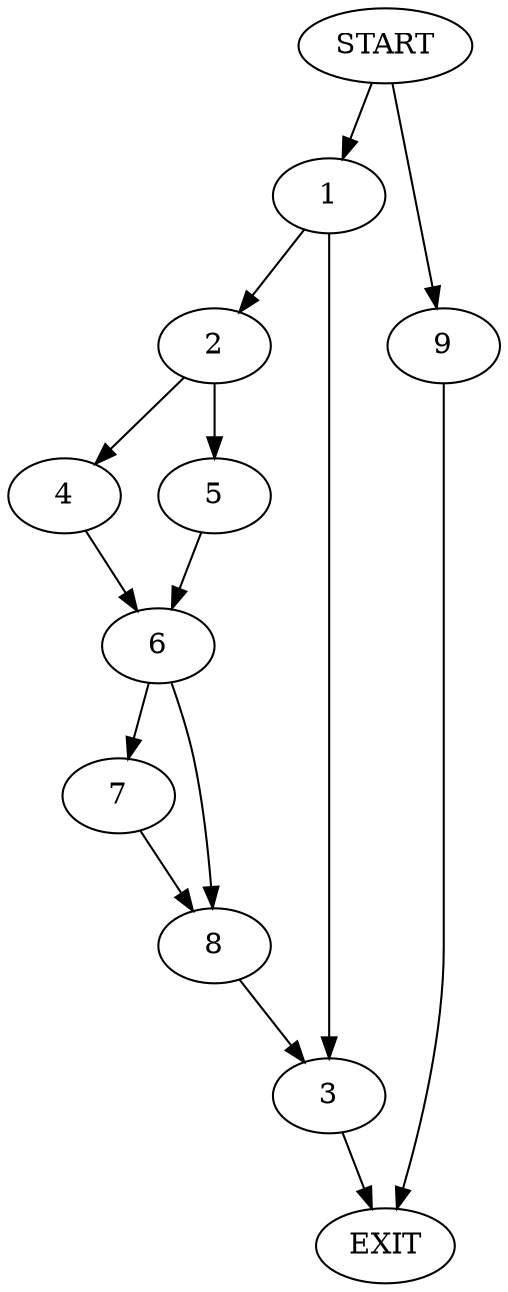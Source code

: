digraph {
0 [label="START"]
10 [label="EXIT"]
0 -> 1
1 -> 2
1 -> 3
2 -> 4
2 -> 5
3 -> 10
4 -> 6
5 -> 6
6 -> 7
6 -> 8
7 -> 8
8 -> 3
0 -> 9
9 -> 10
}
